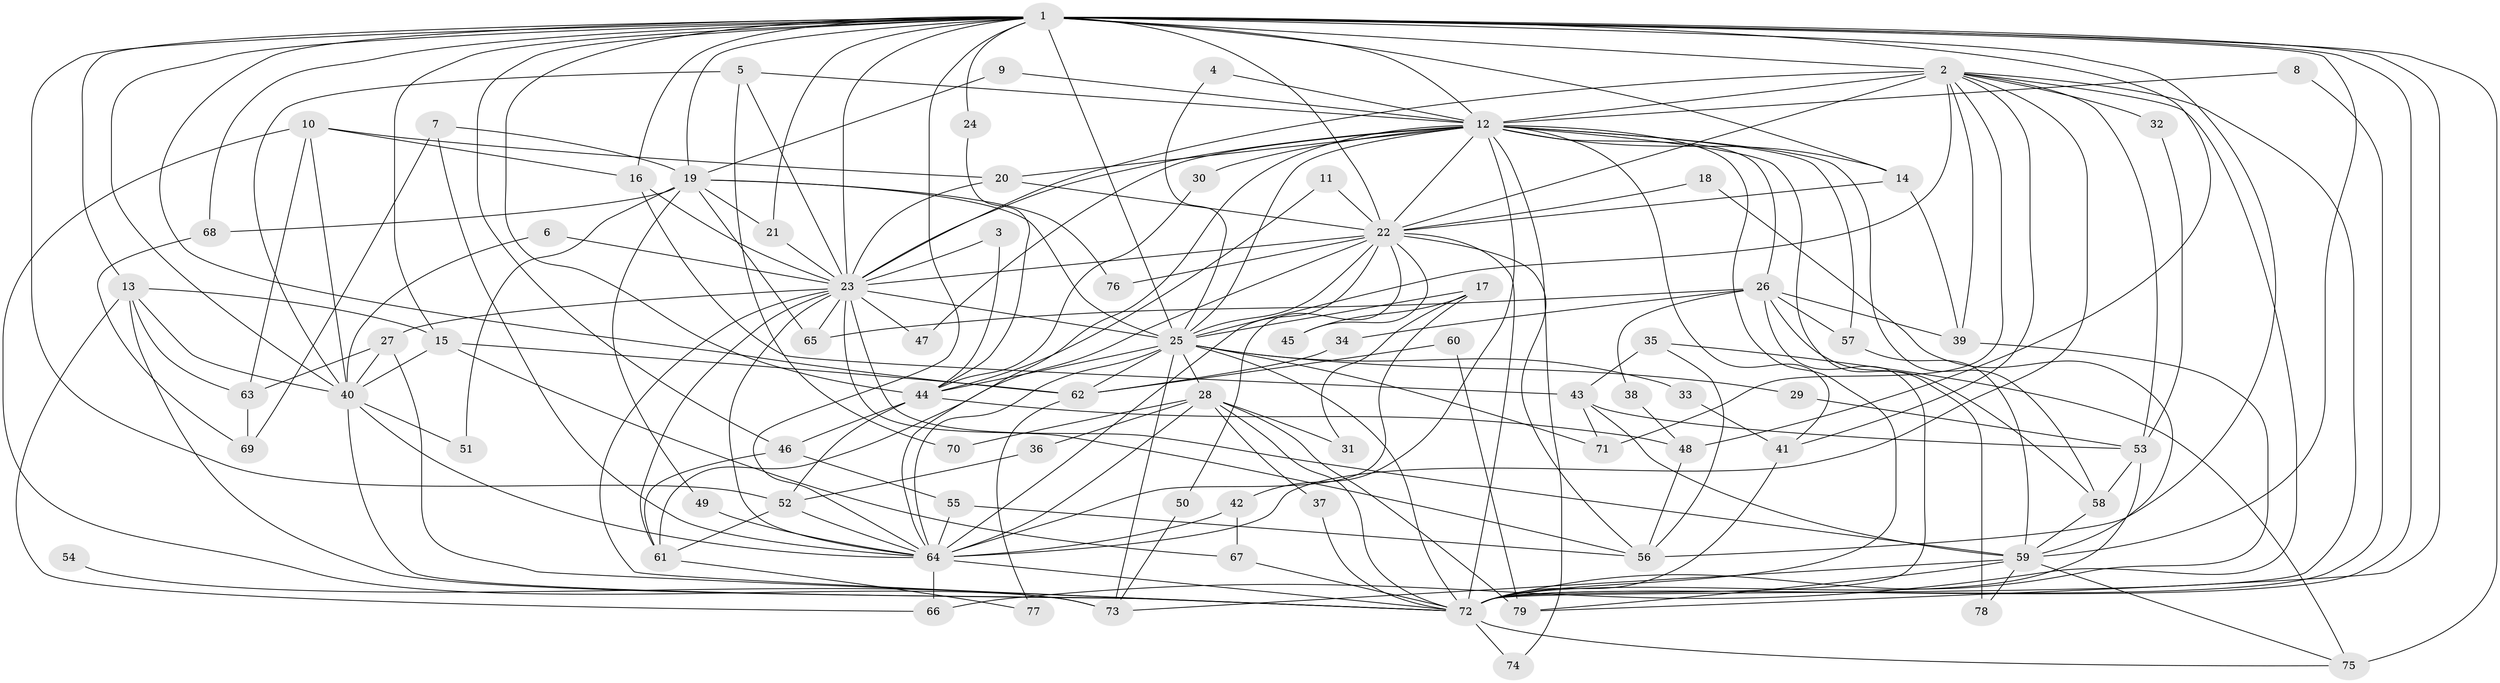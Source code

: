 // original degree distribution, {21: 0.015503875968992248, 20: 0.007751937984496124, 23: 0.015503875968992248, 26: 0.015503875968992248, 18: 0.007751937984496124, 12: 0.015503875968992248, 10: 0.015503875968992248, 2: 0.5813953488372093, 4: 0.10852713178294573, 6: 0.031007751937984496, 11: 0.015503875968992248, 3: 0.10077519379844961, 5: 0.046511627906976744, 8: 0.015503875968992248, 7: 0.007751937984496124}
// Generated by graph-tools (version 1.1) at 2025/36/03/04/25 23:36:25]
// undirected, 79 vertices, 203 edges
graph export_dot {
  node [color=gray90,style=filled];
  1;
  2;
  3;
  4;
  5;
  6;
  7;
  8;
  9;
  10;
  11;
  12;
  13;
  14;
  15;
  16;
  17;
  18;
  19;
  20;
  21;
  22;
  23;
  24;
  25;
  26;
  27;
  28;
  29;
  30;
  31;
  32;
  33;
  34;
  35;
  36;
  37;
  38;
  39;
  40;
  41;
  42;
  43;
  44;
  45;
  46;
  47;
  48;
  49;
  50;
  51;
  52;
  53;
  54;
  55;
  56;
  57;
  58;
  59;
  60;
  61;
  62;
  63;
  64;
  65;
  66;
  67;
  68;
  69;
  70;
  71;
  72;
  73;
  74;
  75;
  76;
  77;
  78;
  79;
  1 -- 2 [weight=4.0];
  1 -- 12 [weight=2.0];
  1 -- 13 [weight=1.0];
  1 -- 14 [weight=1.0];
  1 -- 15 [weight=1.0];
  1 -- 16 [weight=1.0];
  1 -- 19 [weight=2.0];
  1 -- 21 [weight=1.0];
  1 -- 22 [weight=3.0];
  1 -- 23 [weight=3.0];
  1 -- 24 [weight=1.0];
  1 -- 25 [weight=2.0];
  1 -- 40 [weight=1.0];
  1 -- 44 [weight=1.0];
  1 -- 46 [weight=1.0];
  1 -- 48 [weight=1.0];
  1 -- 52 [weight=1.0];
  1 -- 56 [weight=1.0];
  1 -- 59 [weight=1.0];
  1 -- 62 [weight=1.0];
  1 -- 64 [weight=2.0];
  1 -- 68 [weight=1.0];
  1 -- 72 [weight=2.0];
  1 -- 75 [weight=1.0];
  1 -- 79 [weight=1.0];
  2 -- 12 [weight=2.0];
  2 -- 22 [weight=2.0];
  2 -- 23 [weight=2.0];
  2 -- 25 [weight=2.0];
  2 -- 32 [weight=1.0];
  2 -- 39 [weight=1.0];
  2 -- 41 [weight=1.0];
  2 -- 53 [weight=1.0];
  2 -- 64 [weight=2.0];
  2 -- 66 [weight=1.0];
  2 -- 71 [weight=1.0];
  2 -- 72 [weight=2.0];
  3 -- 23 [weight=1.0];
  3 -- 44 [weight=1.0];
  4 -- 12 [weight=1.0];
  4 -- 25 [weight=1.0];
  5 -- 12 [weight=1.0];
  5 -- 23 [weight=1.0];
  5 -- 40 [weight=1.0];
  5 -- 70 [weight=1.0];
  6 -- 23 [weight=1.0];
  6 -- 40 [weight=1.0];
  7 -- 19 [weight=1.0];
  7 -- 64 [weight=1.0];
  7 -- 69 [weight=1.0];
  8 -- 12 [weight=1.0];
  8 -- 72 [weight=1.0];
  9 -- 12 [weight=1.0];
  9 -- 19 [weight=1.0];
  10 -- 16 [weight=1.0];
  10 -- 20 [weight=1.0];
  10 -- 40 [weight=1.0];
  10 -- 63 [weight=1.0];
  10 -- 73 [weight=1.0];
  11 -- 22 [weight=1.0];
  11 -- 44 [weight=1.0];
  12 -- 14 [weight=1.0];
  12 -- 20 [weight=1.0];
  12 -- 22 [weight=1.0];
  12 -- 23 [weight=2.0];
  12 -- 25 [weight=1.0];
  12 -- 26 [weight=1.0];
  12 -- 30 [weight=1.0];
  12 -- 41 [weight=1.0];
  12 -- 42 [weight=1.0];
  12 -- 47 [weight=1.0];
  12 -- 57 [weight=1.0];
  12 -- 58 [weight=1.0];
  12 -- 64 [weight=1.0];
  12 -- 72 [weight=1.0];
  12 -- 74 [weight=1.0];
  12 -- 78 [weight=2.0];
  13 -- 15 [weight=1.0];
  13 -- 40 [weight=1.0];
  13 -- 63 [weight=1.0];
  13 -- 66 [weight=1.0];
  13 -- 72 [weight=1.0];
  14 -- 22 [weight=1.0];
  14 -- 39 [weight=1.0];
  15 -- 40 [weight=1.0];
  15 -- 62 [weight=1.0];
  15 -- 67 [weight=1.0];
  16 -- 23 [weight=1.0];
  16 -- 43 [weight=1.0];
  17 -- 25 [weight=1.0];
  17 -- 31 [weight=1.0];
  17 -- 45 [weight=1.0];
  17 -- 64 [weight=2.0];
  18 -- 22 [weight=1.0];
  18 -- 59 [weight=1.0];
  19 -- 21 [weight=1.0];
  19 -- 25 [weight=1.0];
  19 -- 49 [weight=1.0];
  19 -- 51 [weight=1.0];
  19 -- 65 [weight=1.0];
  19 -- 68 [weight=1.0];
  19 -- 76 [weight=1.0];
  20 -- 22 [weight=1.0];
  20 -- 23 [weight=1.0];
  21 -- 23 [weight=1.0];
  22 -- 23 [weight=1.0];
  22 -- 25 [weight=1.0];
  22 -- 45 [weight=1.0];
  22 -- 50 [weight=1.0];
  22 -- 56 [weight=1.0];
  22 -- 61 [weight=1.0];
  22 -- 64 [weight=1.0];
  22 -- 72 [weight=1.0];
  22 -- 76 [weight=1.0];
  23 -- 25 [weight=2.0];
  23 -- 27 [weight=1.0];
  23 -- 47 [weight=1.0];
  23 -- 56 [weight=1.0];
  23 -- 59 [weight=2.0];
  23 -- 61 [weight=1.0];
  23 -- 64 [weight=1.0];
  23 -- 65 [weight=1.0];
  23 -- 72 [weight=2.0];
  24 -- 44 [weight=1.0];
  25 -- 28 [weight=1.0];
  25 -- 29 [weight=1.0];
  25 -- 33 [weight=1.0];
  25 -- 44 [weight=1.0];
  25 -- 62 [weight=1.0];
  25 -- 64 [weight=2.0];
  25 -- 71 [weight=1.0];
  25 -- 72 [weight=1.0];
  25 -- 73 [weight=2.0];
  26 -- 34 [weight=1.0];
  26 -- 38 [weight=1.0];
  26 -- 39 [weight=1.0];
  26 -- 57 [weight=1.0];
  26 -- 58 [weight=1.0];
  26 -- 65 [weight=1.0];
  26 -- 72 [weight=1.0];
  27 -- 40 [weight=1.0];
  27 -- 63 [weight=1.0];
  27 -- 72 [weight=1.0];
  28 -- 31 [weight=1.0];
  28 -- 36 [weight=1.0];
  28 -- 37 [weight=1.0];
  28 -- 64 [weight=1.0];
  28 -- 70 [weight=1.0];
  28 -- 72 [weight=1.0];
  28 -- 79 [weight=1.0];
  29 -- 53 [weight=1.0];
  30 -- 44 [weight=1.0];
  32 -- 53 [weight=1.0];
  33 -- 41 [weight=1.0];
  34 -- 62 [weight=1.0];
  35 -- 43 [weight=1.0];
  35 -- 56 [weight=1.0];
  35 -- 75 [weight=1.0];
  36 -- 52 [weight=1.0];
  37 -- 72 [weight=1.0];
  38 -- 48 [weight=1.0];
  39 -- 72 [weight=1.0];
  40 -- 51 [weight=1.0];
  40 -- 64 [weight=1.0];
  40 -- 72 [weight=1.0];
  41 -- 72 [weight=1.0];
  42 -- 64 [weight=2.0];
  42 -- 67 [weight=1.0];
  43 -- 53 [weight=1.0];
  43 -- 59 [weight=1.0];
  43 -- 71 [weight=1.0];
  44 -- 46 [weight=1.0];
  44 -- 48 [weight=1.0];
  44 -- 52 [weight=1.0];
  46 -- 55 [weight=1.0];
  46 -- 61 [weight=1.0];
  48 -- 56 [weight=1.0];
  49 -- 64 [weight=1.0];
  50 -- 73 [weight=1.0];
  52 -- 61 [weight=1.0];
  52 -- 64 [weight=1.0];
  53 -- 58 [weight=1.0];
  53 -- 72 [weight=1.0];
  54 -- 73 [weight=1.0];
  55 -- 56 [weight=1.0];
  55 -- 64 [weight=1.0];
  57 -- 59 [weight=1.0];
  58 -- 59 [weight=1.0];
  59 -- 73 [weight=1.0];
  59 -- 75 [weight=1.0];
  59 -- 78 [weight=1.0];
  59 -- 79 [weight=1.0];
  60 -- 62 [weight=1.0];
  60 -- 79 [weight=1.0];
  61 -- 77 [weight=1.0];
  62 -- 77 [weight=1.0];
  63 -- 69 [weight=1.0];
  64 -- 66 [weight=1.0];
  64 -- 72 [weight=1.0];
  67 -- 72 [weight=1.0];
  68 -- 69 [weight=1.0];
  72 -- 74 [weight=1.0];
  72 -- 75 [weight=1.0];
}
